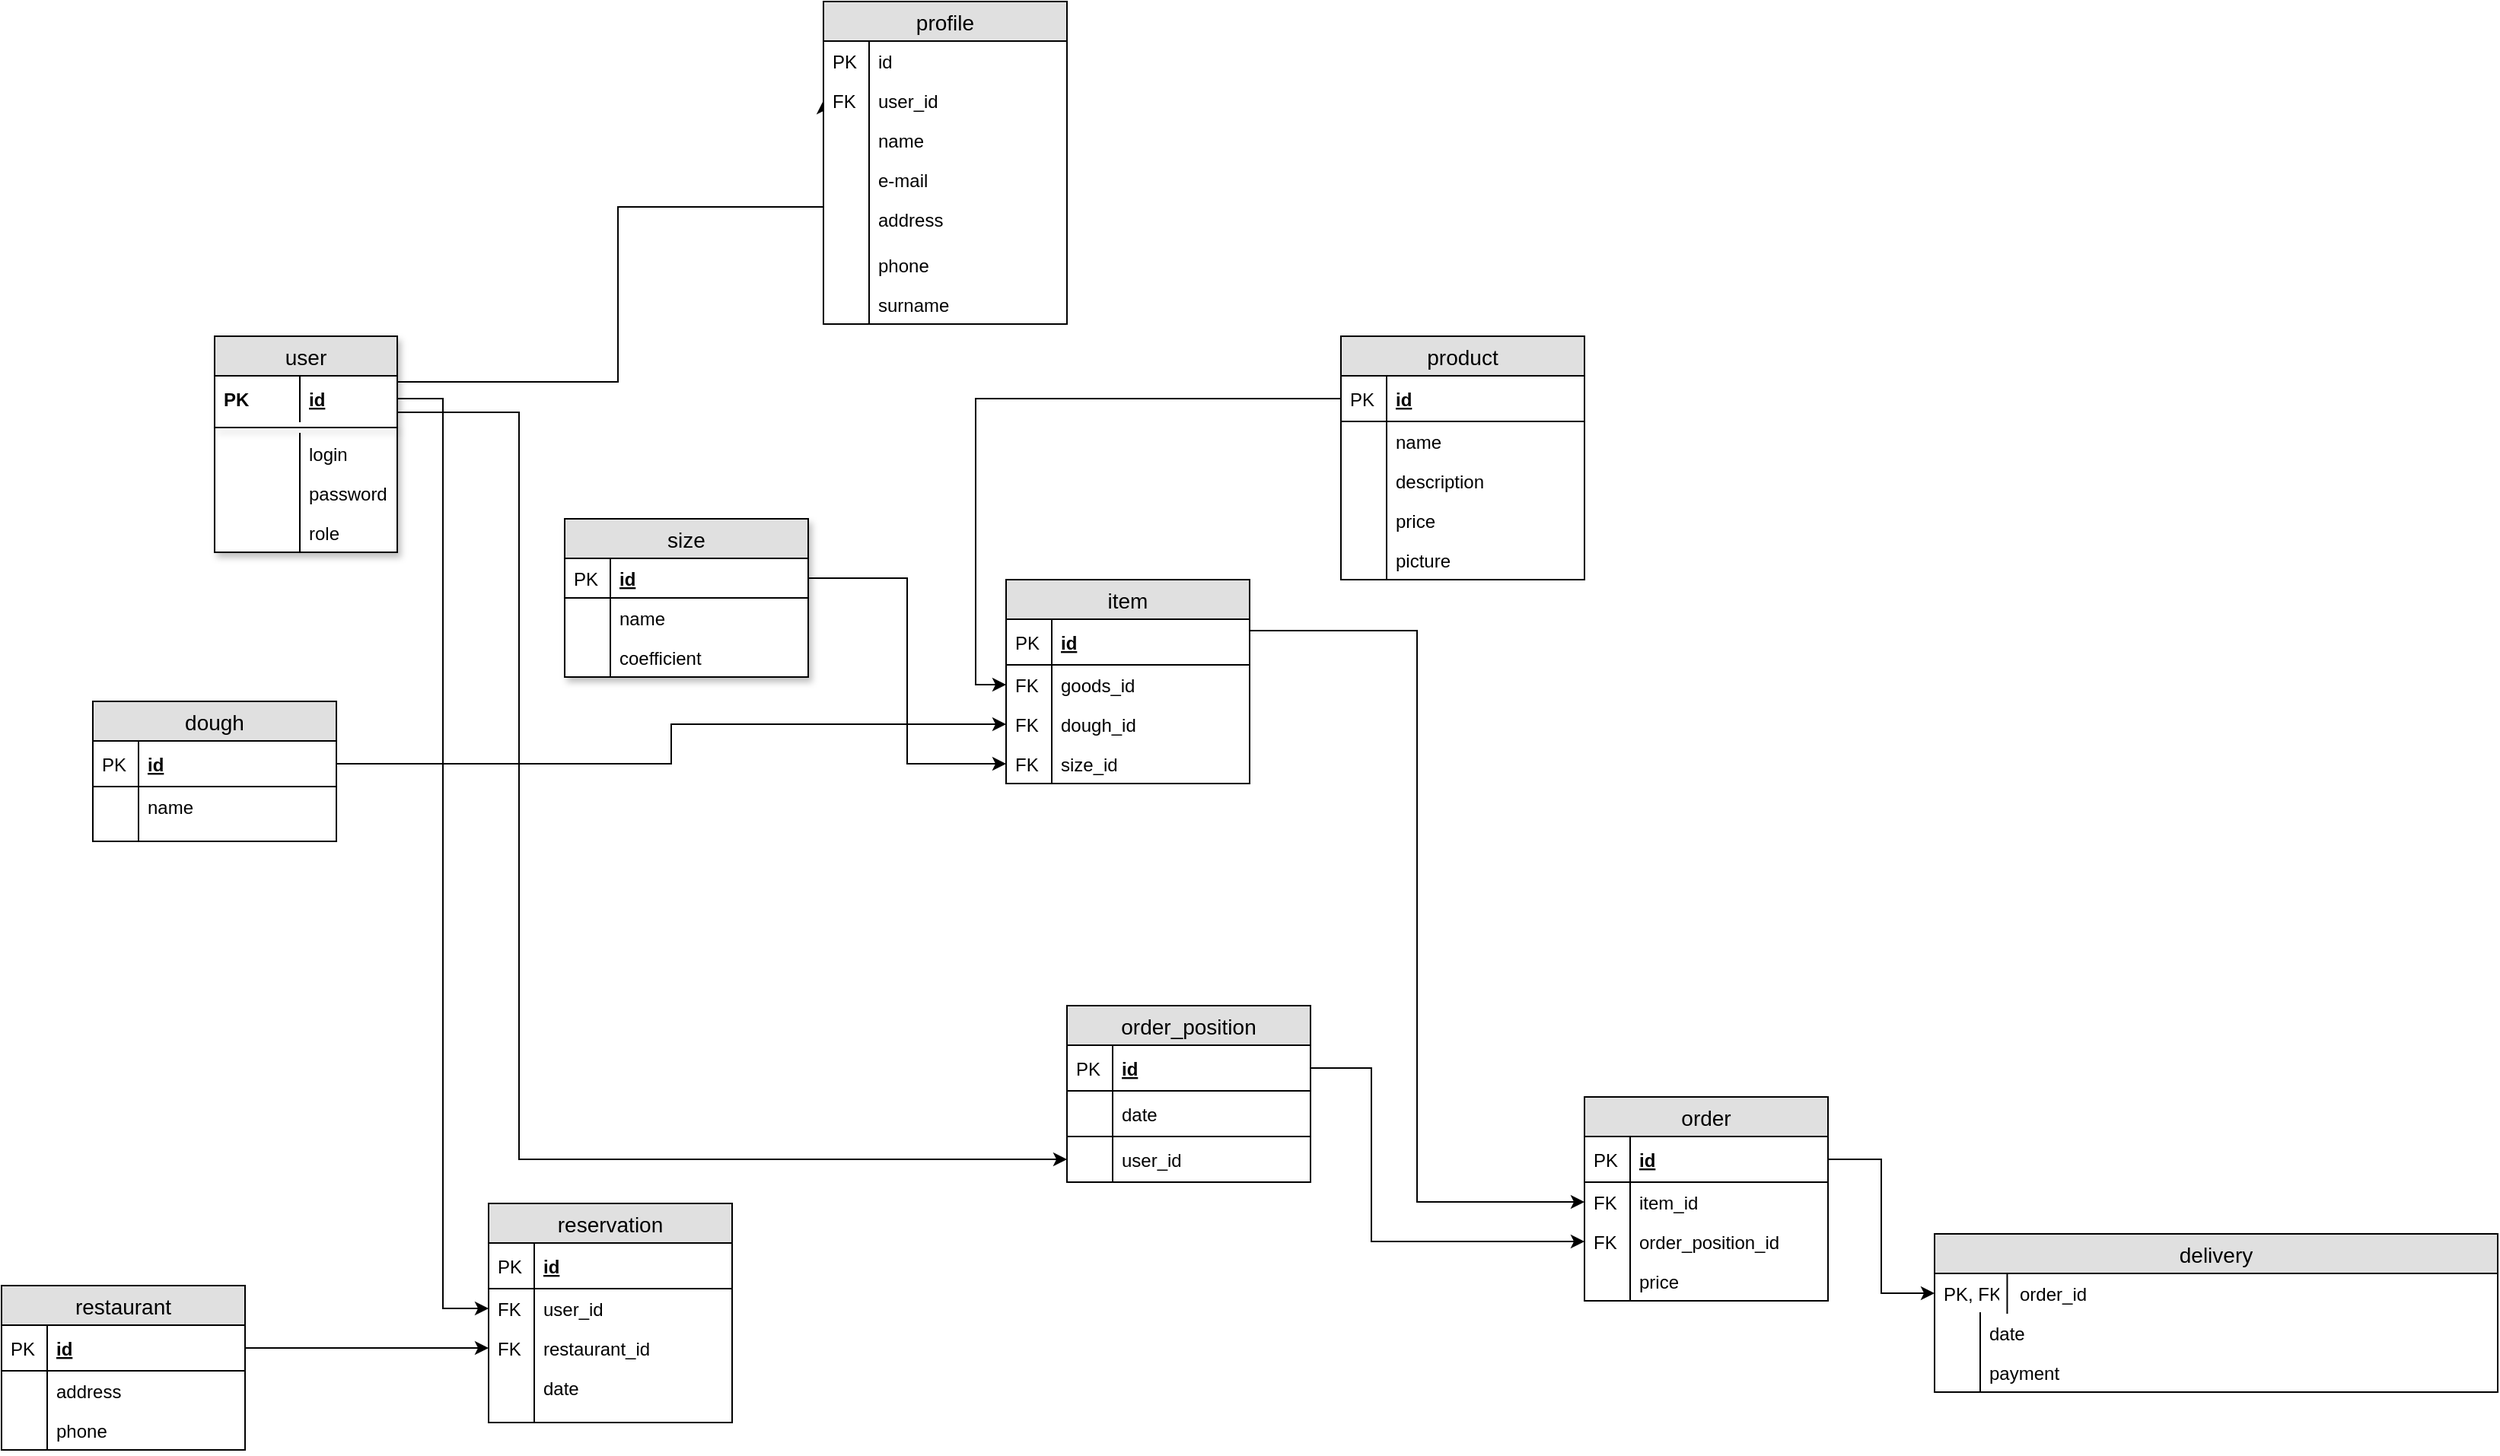 <mxfile version="12.9.5" type="github">
  <diagram id="C5RBs43oDa-KdzZeNtuy" name="Page-1">
    <mxGraphModel dx="2249" dy="1960" grid="1" gridSize="10" guides="1" tooltips="1" connect="1" arrows="1" fold="1" page="1" pageScale="1" pageWidth="827" pageHeight="1169" math="0" shadow="0">
      <root>
        <mxCell id="WIyWlLk6GJQsqaUBKTNV-0" />
        <mxCell id="WIyWlLk6GJQsqaUBKTNV-1" parent="WIyWlLk6GJQsqaUBKTNV-0" />
        <mxCell id="E9cGLQyra9F1nCJoTHfx-43" value="user" style="swimlane;fontStyle=0;childLayout=stackLayout;horizontal=1;startSize=26;fillColor=#e0e0e0;horizontalStack=0;resizeParent=1;resizeParentMax=0;resizeLast=0;collapsible=1;marginBottom=0;swimlaneFillColor=#ffffff;align=center;fontSize=14;shadow=1;glass=0;" parent="WIyWlLk6GJQsqaUBKTNV-1" vertex="1">
          <mxGeometry x="-380" y="-530" width="120" height="142" as="geometry" />
        </mxCell>
        <mxCell id="E9cGLQyra9F1nCJoTHfx-44" value="id" style="shape=partialRectangle;top=0;left=0;right=0;bottom=0;align=left;verticalAlign=middle;fillColor=none;spacingLeft=60;spacingRight=4;overflow=hidden;rotatable=0;points=[[0,0.5],[1,0.5]];portConstraint=eastwest;dropTarget=0;fontStyle=5;fontSize=12;" parent="E9cGLQyra9F1nCJoTHfx-43" vertex="1">
          <mxGeometry y="26" width="120" height="30" as="geometry" />
        </mxCell>
        <mxCell id="E9cGLQyra9F1nCJoTHfx-45" value="PK" style="shape=partialRectangle;fontStyle=1;top=0;left=0;bottom=0;fillColor=none;align=left;verticalAlign=middle;spacingLeft=4;spacingRight=4;overflow=hidden;rotatable=0;points=[];portConstraint=eastwest;part=1;fontSize=12;" parent="E9cGLQyra9F1nCJoTHfx-44" vertex="1" connectable="0">
          <mxGeometry width="56" height="30" as="geometry" />
        </mxCell>
        <mxCell id="E9cGLQyra9F1nCJoTHfx-63" value="" style="line;strokeWidth=1;fillColor=none;align=left;verticalAlign=middle;spacingTop=-1;spacingLeft=3;spacingRight=3;rotatable=0;labelPosition=right;points=[];portConstraint=eastwest;fontSize=12;shadow=1;glass=0;" parent="E9cGLQyra9F1nCJoTHfx-43" vertex="1">
          <mxGeometry y="56" width="120" height="8" as="geometry" />
        </mxCell>
        <mxCell id="E9cGLQyra9F1nCJoTHfx-48" value="login&#xa;" style="shape=partialRectangle;top=0;left=0;right=0;bottom=0;align=left;verticalAlign=top;fillColor=none;spacingLeft=60;spacingRight=4;overflow=hidden;rotatable=0;points=[[0,0.5],[1,0.5]];portConstraint=eastwest;dropTarget=0;fontSize=12;" parent="E9cGLQyra9F1nCJoTHfx-43" vertex="1">
          <mxGeometry y="64" width="120" height="26" as="geometry" />
        </mxCell>
        <mxCell id="E9cGLQyra9F1nCJoTHfx-49" value="" style="shape=partialRectangle;top=0;left=0;bottom=0;fillColor=none;align=left;verticalAlign=top;spacingLeft=4;spacingRight=4;overflow=hidden;rotatable=0;points=[];portConstraint=eastwest;part=1;fontSize=12;" parent="E9cGLQyra9F1nCJoTHfx-48" vertex="1" connectable="0">
          <mxGeometry width="56" height="26" as="geometry" />
        </mxCell>
        <mxCell id="E9cGLQyra9F1nCJoTHfx-58" value="password" style="shape=partialRectangle;top=0;left=0;right=0;bottom=0;align=left;verticalAlign=top;fillColor=none;spacingLeft=60;spacingRight=4;overflow=hidden;rotatable=0;points=[[0,0.5],[1,0.5]];portConstraint=eastwest;dropTarget=0;fontSize=12;" parent="E9cGLQyra9F1nCJoTHfx-43" vertex="1">
          <mxGeometry y="90" width="120" height="26" as="geometry" />
        </mxCell>
        <mxCell id="E9cGLQyra9F1nCJoTHfx-59" value="" style="shape=partialRectangle;top=0;left=0;bottom=0;fillColor=none;align=left;verticalAlign=top;spacingLeft=4;spacingRight=4;overflow=hidden;rotatable=0;points=[];portConstraint=eastwest;part=1;fontSize=12;" parent="E9cGLQyra9F1nCJoTHfx-58" vertex="1" connectable="0">
          <mxGeometry width="56" height="26" as="geometry" />
        </mxCell>
        <mxCell id="E9cGLQyra9F1nCJoTHfx-64" value="role" style="shape=partialRectangle;top=0;left=0;right=0;bottom=0;align=left;verticalAlign=top;fillColor=none;spacingLeft=60;spacingRight=4;overflow=hidden;rotatable=0;points=[[0,0.5],[1,0.5]];portConstraint=eastwest;dropTarget=0;fontSize=12;" parent="E9cGLQyra9F1nCJoTHfx-43" vertex="1">
          <mxGeometry y="116" width="120" height="26" as="geometry" />
        </mxCell>
        <mxCell id="E9cGLQyra9F1nCJoTHfx-65" value="" style="shape=partialRectangle;top=0;left=0;bottom=0;fillColor=none;align=left;verticalAlign=top;spacingLeft=4;spacingRight=4;overflow=hidden;rotatable=0;points=[];portConstraint=eastwest;part=1;fontSize=12;" parent="E9cGLQyra9F1nCJoTHfx-64" vertex="1" connectable="0">
          <mxGeometry width="56" height="26" as="geometry" />
        </mxCell>
        <mxCell id="E9cGLQyra9F1nCJoTHfx-169" value="size" style="swimlane;fontStyle=0;childLayout=stackLayout;horizontal=1;startSize=26;fillColor=#e0e0e0;horizontalStack=0;resizeParent=1;resizeParentMax=0;resizeLast=0;collapsible=1;marginBottom=0;swimlaneFillColor=#ffffff;align=center;fontSize=14;shadow=1;glass=0;" parent="WIyWlLk6GJQsqaUBKTNV-1" vertex="1">
          <mxGeometry x="-150" y="-410" width="160" height="104" as="geometry" />
        </mxCell>
        <mxCell id="E9cGLQyra9F1nCJoTHfx-170" value="id" style="shape=partialRectangle;top=0;left=0;right=0;bottom=1;align=left;verticalAlign=middle;fillColor=none;spacingLeft=34;spacingRight=4;overflow=hidden;rotatable=0;points=[[0,0.5],[1,0.5]];portConstraint=eastwest;dropTarget=0;fontStyle=5;fontSize=12;" parent="E9cGLQyra9F1nCJoTHfx-169" vertex="1">
          <mxGeometry y="26" width="160" height="26" as="geometry" />
        </mxCell>
        <mxCell id="E9cGLQyra9F1nCJoTHfx-171" value="PK" style="shape=partialRectangle;top=0;left=0;bottom=0;fillColor=none;align=left;verticalAlign=middle;spacingLeft=4;spacingRight=4;overflow=hidden;rotatable=0;points=[];portConstraint=eastwest;part=1;fontSize=12;" parent="E9cGLQyra9F1nCJoTHfx-170" vertex="1" connectable="0">
          <mxGeometry width="30" height="26" as="geometry" />
        </mxCell>
        <mxCell id="E9cGLQyra9F1nCJoTHfx-172" value="name" style="shape=partialRectangle;top=0;left=0;right=0;bottom=0;align=left;verticalAlign=top;fillColor=none;spacingLeft=34;spacingRight=4;overflow=hidden;rotatable=0;points=[[0,0.5],[1,0.5]];portConstraint=eastwest;dropTarget=0;fontSize=12;" parent="E9cGLQyra9F1nCJoTHfx-169" vertex="1">
          <mxGeometry y="52" width="160" height="26" as="geometry" />
        </mxCell>
        <mxCell id="E9cGLQyra9F1nCJoTHfx-173" value="" style="shape=partialRectangle;top=0;left=0;bottom=0;fillColor=none;align=left;verticalAlign=top;spacingLeft=4;spacingRight=4;overflow=hidden;rotatable=0;points=[];portConstraint=eastwest;part=1;fontSize=12;" parent="E9cGLQyra9F1nCJoTHfx-172" vertex="1" connectable="0">
          <mxGeometry width="30" height="26" as="geometry" />
        </mxCell>
        <mxCell id="jFukfWH2LbBpzi3GwYej-20" value="coefficient" style="shape=partialRectangle;top=0;left=0;right=0;bottom=0;align=left;verticalAlign=top;fillColor=none;spacingLeft=34;spacingRight=4;overflow=hidden;rotatable=0;points=[[0,0.5],[1,0.5]];portConstraint=eastwest;dropTarget=0;fontSize=12;" parent="E9cGLQyra9F1nCJoTHfx-169" vertex="1">
          <mxGeometry y="78" width="160" height="26" as="geometry" />
        </mxCell>
        <mxCell id="jFukfWH2LbBpzi3GwYej-21" value="" style="shape=partialRectangle;top=0;left=0;bottom=0;fillColor=none;align=left;verticalAlign=top;spacingLeft=4;spacingRight=4;overflow=hidden;rotatable=0;points=[];portConstraint=eastwest;part=1;fontSize=12;" parent="jFukfWH2LbBpzi3GwYej-20" vertex="1" connectable="0">
          <mxGeometry width="30" height="26" as="geometry" />
        </mxCell>
        <mxCell id="d9yye_MpsB1PoOl9YejX-28" style="edgeStyle=orthogonalEdgeStyle;rounded=0;orthogonalLoop=1;jettySize=auto;html=1;exitX=1;exitY=0.25;exitDx=0;exitDy=0;entryX=0;entryY=0.5;entryDx=0;entryDy=0;" parent="WIyWlLk6GJQsqaUBKTNV-1" source="2IXnzGHZV3r_OR1TPnG--0" target="0Mf0K1o3WvWB4g8EwLBV-3" edge="1">
          <mxGeometry relative="1" as="geometry">
            <Array as="points">
              <mxPoint x="410" y="-336" />
              <mxPoint x="410" y="39" />
            </Array>
          </mxGeometry>
        </mxCell>
        <mxCell id="2IXnzGHZV3r_OR1TPnG--0" value="item" style="swimlane;fontStyle=0;childLayout=stackLayout;horizontal=1;startSize=26;fillColor=#e0e0e0;horizontalStack=0;resizeParent=1;resizeParentMax=0;resizeLast=0;collapsible=1;marginBottom=0;swimlaneFillColor=#ffffff;align=center;fontSize=14;" parent="WIyWlLk6GJQsqaUBKTNV-1" vertex="1">
          <mxGeometry x="140" y="-370" width="160" height="134" as="geometry" />
        </mxCell>
        <mxCell id="2IXnzGHZV3r_OR1TPnG--1" value="id" style="shape=partialRectangle;top=0;left=0;right=0;bottom=1;align=left;verticalAlign=middle;fillColor=none;spacingLeft=34;spacingRight=4;overflow=hidden;rotatable=0;points=[[0,0.5],[1,0.5]];portConstraint=eastwest;dropTarget=0;fontStyle=5;fontSize=12;" parent="2IXnzGHZV3r_OR1TPnG--0" vertex="1">
          <mxGeometry y="26" width="160" height="30" as="geometry" />
        </mxCell>
        <mxCell id="2IXnzGHZV3r_OR1TPnG--2" value="PK" style="shape=partialRectangle;top=0;left=0;bottom=0;fillColor=none;align=left;verticalAlign=middle;spacingLeft=4;spacingRight=4;overflow=hidden;rotatable=0;points=[];portConstraint=eastwest;part=1;fontSize=12;" parent="2IXnzGHZV3r_OR1TPnG--1" vertex="1" connectable="0">
          <mxGeometry width="30" height="30" as="geometry" />
        </mxCell>
        <mxCell id="2IXnzGHZV3r_OR1TPnG--3" value="goods_id" style="shape=partialRectangle;top=0;left=0;right=0;bottom=0;align=left;verticalAlign=top;fillColor=none;spacingLeft=34;spacingRight=4;overflow=hidden;rotatable=0;points=[[0,0.5],[1,0.5]];portConstraint=eastwest;dropTarget=0;fontSize=12;" parent="2IXnzGHZV3r_OR1TPnG--0" vertex="1">
          <mxGeometry y="56" width="160" height="26" as="geometry" />
        </mxCell>
        <mxCell id="2IXnzGHZV3r_OR1TPnG--4" value="FK" style="shape=partialRectangle;top=0;left=0;bottom=0;fillColor=none;align=left;verticalAlign=top;spacingLeft=4;spacingRight=4;overflow=hidden;rotatable=0;points=[];portConstraint=eastwest;part=1;fontSize=12;" parent="2IXnzGHZV3r_OR1TPnG--3" vertex="1" connectable="0">
          <mxGeometry width="30" height="26" as="geometry" />
        </mxCell>
        <mxCell id="2IXnzGHZV3r_OR1TPnG--5" value="dough_id" style="shape=partialRectangle;top=0;left=0;right=0;bottom=0;align=left;verticalAlign=top;fillColor=none;spacingLeft=34;spacingRight=4;overflow=hidden;rotatable=0;points=[[0,0.5],[1,0.5]];portConstraint=eastwest;dropTarget=0;fontSize=12;" parent="2IXnzGHZV3r_OR1TPnG--0" vertex="1">
          <mxGeometry y="82" width="160" height="26" as="geometry" />
        </mxCell>
        <mxCell id="2IXnzGHZV3r_OR1TPnG--6" value="FK" style="shape=partialRectangle;top=0;left=0;bottom=0;fillColor=none;align=left;verticalAlign=top;spacingLeft=4;spacingRight=4;overflow=hidden;rotatable=0;points=[];portConstraint=eastwest;part=1;fontSize=12;" parent="2IXnzGHZV3r_OR1TPnG--5" vertex="1" connectable="0">
          <mxGeometry width="30" height="26" as="geometry" />
        </mxCell>
        <mxCell id="2IXnzGHZV3r_OR1TPnG--7" value="size_id" style="shape=partialRectangle;top=0;left=0;right=0;bottom=0;align=left;verticalAlign=top;fillColor=none;spacingLeft=34;spacingRight=4;overflow=hidden;rotatable=0;points=[[0,0.5],[1,0.5]];portConstraint=eastwest;dropTarget=0;fontSize=12;" parent="2IXnzGHZV3r_OR1TPnG--0" vertex="1">
          <mxGeometry y="108" width="160" height="26" as="geometry" />
        </mxCell>
        <mxCell id="2IXnzGHZV3r_OR1TPnG--8" value="FK" style="shape=partialRectangle;top=0;left=0;bottom=0;fillColor=none;align=left;verticalAlign=top;spacingLeft=4;spacingRight=4;overflow=hidden;rotatable=0;points=[];portConstraint=eastwest;part=1;fontSize=12;" parent="2IXnzGHZV3r_OR1TPnG--7" vertex="1" connectable="0">
          <mxGeometry width="30" height="26" as="geometry" />
        </mxCell>
        <mxCell id="2IXnzGHZV3r_OR1TPnG--39" value="product" style="swimlane;fontStyle=0;childLayout=stackLayout;horizontal=1;startSize=26;fillColor=#e0e0e0;horizontalStack=0;resizeParent=1;resizeParentMax=0;resizeLast=0;collapsible=1;marginBottom=0;swimlaneFillColor=#ffffff;align=center;fontSize=14;" parent="WIyWlLk6GJQsqaUBKTNV-1" vertex="1">
          <mxGeometry x="360" y="-530" width="160" height="160" as="geometry" />
        </mxCell>
        <mxCell id="2IXnzGHZV3r_OR1TPnG--40" value="id" style="shape=partialRectangle;top=0;left=0;right=0;bottom=1;align=left;verticalAlign=middle;fillColor=none;spacingLeft=34;spacingRight=4;overflow=hidden;rotatable=0;points=[[0,0.5],[1,0.5]];portConstraint=eastwest;dropTarget=0;fontStyle=5;fontSize=12;" parent="2IXnzGHZV3r_OR1TPnG--39" vertex="1">
          <mxGeometry y="26" width="160" height="30" as="geometry" />
        </mxCell>
        <mxCell id="2IXnzGHZV3r_OR1TPnG--41" value="PK" style="shape=partialRectangle;top=0;left=0;bottom=0;fillColor=none;align=left;verticalAlign=middle;spacingLeft=4;spacingRight=4;overflow=hidden;rotatable=0;points=[];portConstraint=eastwest;part=1;fontSize=12;" parent="2IXnzGHZV3r_OR1TPnG--40" vertex="1" connectable="0">
          <mxGeometry width="30" height="30" as="geometry" />
        </mxCell>
        <mxCell id="2IXnzGHZV3r_OR1TPnG--42" value="name" style="shape=partialRectangle;top=0;left=0;right=0;bottom=0;align=left;verticalAlign=top;fillColor=none;spacingLeft=34;spacingRight=4;overflow=hidden;rotatable=0;points=[[0,0.5],[1,0.5]];portConstraint=eastwest;dropTarget=0;fontSize=12;" parent="2IXnzGHZV3r_OR1TPnG--39" vertex="1">
          <mxGeometry y="56" width="160" height="26" as="geometry" />
        </mxCell>
        <mxCell id="2IXnzGHZV3r_OR1TPnG--43" value="" style="shape=partialRectangle;top=0;left=0;bottom=0;fillColor=none;align=left;verticalAlign=top;spacingLeft=4;spacingRight=4;overflow=hidden;rotatable=0;points=[];portConstraint=eastwest;part=1;fontSize=12;" parent="2IXnzGHZV3r_OR1TPnG--42" vertex="1" connectable="0">
          <mxGeometry width="30" height="26" as="geometry" />
        </mxCell>
        <mxCell id="2IXnzGHZV3r_OR1TPnG--44" value="description" style="shape=partialRectangle;top=0;left=0;right=0;bottom=0;align=left;verticalAlign=top;fillColor=none;spacingLeft=34;spacingRight=4;overflow=hidden;rotatable=0;points=[[0,0.5],[1,0.5]];portConstraint=eastwest;dropTarget=0;fontSize=12;" parent="2IXnzGHZV3r_OR1TPnG--39" vertex="1">
          <mxGeometry y="82" width="160" height="26" as="geometry" />
        </mxCell>
        <mxCell id="2IXnzGHZV3r_OR1TPnG--45" value="" style="shape=partialRectangle;top=0;left=0;bottom=0;fillColor=none;align=left;verticalAlign=top;spacingLeft=4;spacingRight=4;overflow=hidden;rotatable=0;points=[];portConstraint=eastwest;part=1;fontSize=12;" parent="2IXnzGHZV3r_OR1TPnG--44" vertex="1" connectable="0">
          <mxGeometry width="30" height="26" as="geometry" />
        </mxCell>
        <mxCell id="2IXnzGHZV3r_OR1TPnG--46" value="price" style="shape=partialRectangle;top=0;left=0;right=0;bottom=0;align=left;verticalAlign=top;fillColor=none;spacingLeft=34;spacingRight=4;overflow=hidden;rotatable=0;points=[[0,0.5],[1,0.5]];portConstraint=eastwest;dropTarget=0;fontSize=12;" parent="2IXnzGHZV3r_OR1TPnG--39" vertex="1">
          <mxGeometry y="108" width="160" height="26" as="geometry" />
        </mxCell>
        <mxCell id="2IXnzGHZV3r_OR1TPnG--47" value="" style="shape=partialRectangle;top=0;left=0;bottom=0;fillColor=none;align=left;verticalAlign=top;spacingLeft=4;spacingRight=4;overflow=hidden;rotatable=0;points=[];portConstraint=eastwest;part=1;fontSize=12;" parent="2IXnzGHZV3r_OR1TPnG--46" vertex="1" connectable="0">
          <mxGeometry width="30" height="26" as="geometry" />
        </mxCell>
        <mxCell id="2IXnzGHZV3r_OR1TPnG--48" value="picture" style="shape=partialRectangle;top=0;left=0;right=0;bottom=0;align=left;verticalAlign=top;fillColor=none;spacingLeft=34;spacingRight=4;overflow=hidden;rotatable=0;points=[[0,0.5],[1,0.5]];portConstraint=eastwest;dropTarget=0;fontSize=12;" parent="2IXnzGHZV3r_OR1TPnG--39" vertex="1">
          <mxGeometry y="134" width="160" height="26" as="geometry" />
        </mxCell>
        <mxCell id="2IXnzGHZV3r_OR1TPnG--49" value="" style="shape=partialRectangle;top=0;left=0;bottom=0;fillColor=none;align=left;verticalAlign=top;spacingLeft=4;spacingRight=4;overflow=hidden;rotatable=0;points=[];portConstraint=eastwest;part=1;fontSize=12;" parent="2IXnzGHZV3r_OR1TPnG--48" vertex="1" connectable="0">
          <mxGeometry width="30" height="26" as="geometry" />
        </mxCell>
        <mxCell id="jFukfWH2LbBpzi3GwYej-19" style="edgeStyle=orthogonalEdgeStyle;rounded=0;orthogonalLoop=1;jettySize=auto;html=1;exitX=0;exitY=0.5;exitDx=0;exitDy=0;entryX=0;entryY=0.5;entryDx=0;entryDy=0;" parent="WIyWlLk6GJQsqaUBKTNV-1" source="2IXnzGHZV3r_OR1TPnG--40" target="2IXnzGHZV3r_OR1TPnG--3" edge="1">
          <mxGeometry relative="1" as="geometry" />
        </mxCell>
        <mxCell id="jFukfWH2LbBpzi3GwYej-23" value="dough" style="swimlane;fontStyle=0;childLayout=stackLayout;horizontal=1;startSize=26;fillColor=#e0e0e0;horizontalStack=0;resizeParent=1;resizeParentMax=0;resizeLast=0;collapsible=1;marginBottom=0;swimlaneFillColor=#ffffff;align=center;fontSize=14;" parent="WIyWlLk6GJQsqaUBKTNV-1" vertex="1">
          <mxGeometry x="-460" y="-290" width="160" height="92" as="geometry" />
        </mxCell>
        <mxCell id="jFukfWH2LbBpzi3GwYej-24" value="id" style="shape=partialRectangle;top=0;left=0;right=0;bottom=1;align=left;verticalAlign=middle;fillColor=none;spacingLeft=34;spacingRight=4;overflow=hidden;rotatable=0;points=[[0,0.5],[1,0.5]];portConstraint=eastwest;dropTarget=0;fontStyle=5;fontSize=12;" parent="jFukfWH2LbBpzi3GwYej-23" vertex="1">
          <mxGeometry y="26" width="160" height="30" as="geometry" />
        </mxCell>
        <mxCell id="jFukfWH2LbBpzi3GwYej-25" value="PK" style="shape=partialRectangle;top=0;left=0;bottom=0;fillColor=none;align=left;verticalAlign=middle;spacingLeft=4;spacingRight=4;overflow=hidden;rotatable=0;points=[];portConstraint=eastwest;part=1;fontSize=12;" parent="jFukfWH2LbBpzi3GwYej-24" vertex="1" connectable="0">
          <mxGeometry width="30" height="30" as="geometry" />
        </mxCell>
        <mxCell id="jFukfWH2LbBpzi3GwYej-26" value="name" style="shape=partialRectangle;top=0;left=0;right=0;bottom=0;align=left;verticalAlign=top;fillColor=none;spacingLeft=34;spacingRight=4;overflow=hidden;rotatable=0;points=[[0,0.5],[1,0.5]];portConstraint=eastwest;dropTarget=0;fontSize=12;" parent="jFukfWH2LbBpzi3GwYej-23" vertex="1">
          <mxGeometry y="56" width="160" height="26" as="geometry" />
        </mxCell>
        <mxCell id="jFukfWH2LbBpzi3GwYej-27" value="" style="shape=partialRectangle;top=0;left=0;bottom=0;fillColor=none;align=left;verticalAlign=top;spacingLeft=4;spacingRight=4;overflow=hidden;rotatable=0;points=[];portConstraint=eastwest;part=1;fontSize=12;" parent="jFukfWH2LbBpzi3GwYej-26" vertex="1" connectable="0">
          <mxGeometry width="30" height="26" as="geometry" />
        </mxCell>
        <mxCell id="jFukfWH2LbBpzi3GwYej-32" value="" style="shape=partialRectangle;top=0;left=0;right=0;bottom=0;align=left;verticalAlign=top;fillColor=none;spacingLeft=34;spacingRight=4;overflow=hidden;rotatable=0;points=[[0,0.5],[1,0.5]];portConstraint=eastwest;dropTarget=0;fontSize=12;" parent="jFukfWH2LbBpzi3GwYej-23" vertex="1">
          <mxGeometry y="82" width="160" height="10" as="geometry" />
        </mxCell>
        <mxCell id="jFukfWH2LbBpzi3GwYej-33" value="" style="shape=partialRectangle;top=0;left=0;bottom=0;fillColor=none;align=left;verticalAlign=top;spacingLeft=4;spacingRight=4;overflow=hidden;rotatable=0;points=[];portConstraint=eastwest;part=1;fontSize=12;" parent="jFukfWH2LbBpzi3GwYej-32" vertex="1" connectable="0">
          <mxGeometry width="30" height="10" as="geometry" />
        </mxCell>
        <mxCell id="jFukfWH2LbBpzi3GwYej-36" value="order_position" style="swimlane;fontStyle=0;childLayout=stackLayout;horizontal=1;startSize=26;fillColor=#e0e0e0;horizontalStack=0;resizeParent=1;resizeParentMax=0;resizeLast=0;collapsible=1;marginBottom=0;swimlaneFillColor=#ffffff;align=center;fontSize=14;" parent="WIyWlLk6GJQsqaUBKTNV-1" vertex="1">
          <mxGeometry x="180" y="-90" width="160" height="116" as="geometry" />
        </mxCell>
        <mxCell id="jFukfWH2LbBpzi3GwYej-37" value="id" style="shape=partialRectangle;top=0;left=0;right=0;bottom=1;align=left;verticalAlign=middle;fillColor=none;spacingLeft=34;spacingRight=4;overflow=hidden;rotatable=0;points=[[0,0.5],[1,0.5]];portConstraint=eastwest;dropTarget=0;fontStyle=5;fontSize=12;" parent="jFukfWH2LbBpzi3GwYej-36" vertex="1">
          <mxGeometry y="26" width="160" height="30" as="geometry" />
        </mxCell>
        <mxCell id="jFukfWH2LbBpzi3GwYej-38" value="PK" style="shape=partialRectangle;top=0;left=0;bottom=0;fillColor=none;align=left;verticalAlign=middle;spacingLeft=4;spacingRight=4;overflow=hidden;rotatable=0;points=[];portConstraint=eastwest;part=1;fontSize=12;" parent="jFukfWH2LbBpzi3GwYej-37" vertex="1" connectable="0">
          <mxGeometry width="30" height="30" as="geometry" />
        </mxCell>
        <mxCell id="d9yye_MpsB1PoOl9YejX-0" value="date" style="shape=partialRectangle;top=0;left=0;right=0;bottom=1;align=left;verticalAlign=middle;fillColor=none;spacingLeft=34;spacingRight=4;overflow=hidden;rotatable=0;points=[[0,0.5],[1,0.5]];portConstraint=eastwest;dropTarget=0;fontStyle=0;fontSize=12;" parent="jFukfWH2LbBpzi3GwYej-36" vertex="1">
          <mxGeometry y="56" width="160" height="30" as="geometry" />
        </mxCell>
        <mxCell id="d9yye_MpsB1PoOl9YejX-1" value="" style="shape=partialRectangle;top=0;left=0;bottom=0;fillColor=none;align=left;verticalAlign=middle;spacingLeft=4;spacingRight=4;overflow=hidden;rotatable=0;points=[];portConstraint=eastwest;part=1;fontSize=12;" parent="d9yye_MpsB1PoOl9YejX-0" vertex="1" connectable="0">
          <mxGeometry width="30" height="30" as="geometry" />
        </mxCell>
        <mxCell id="d9yye_MpsB1PoOl9YejX-7" value="user_id" style="shape=partialRectangle;top=0;left=0;right=0;bottom=1;align=left;verticalAlign=middle;fillColor=none;spacingLeft=34;spacingRight=4;overflow=hidden;rotatable=0;points=[[0,0.5],[1,0.5]];portConstraint=eastwest;dropTarget=0;fontStyle=0;fontSize=12;" parent="jFukfWH2LbBpzi3GwYej-36" vertex="1">
          <mxGeometry y="86" width="160" height="30" as="geometry" />
        </mxCell>
        <mxCell id="d9yye_MpsB1PoOl9YejX-8" value="" style="shape=partialRectangle;top=0;left=0;bottom=0;fillColor=none;align=left;verticalAlign=middle;spacingLeft=4;spacingRight=4;overflow=hidden;rotatable=0;points=[];portConstraint=eastwest;part=1;fontSize=12;" parent="d9yye_MpsB1PoOl9YejX-7" vertex="1" connectable="0">
          <mxGeometry width="30" height="30" as="geometry" />
        </mxCell>
        <mxCell id="jFukfWH2LbBpzi3GwYej-49" value="delivery" style="swimlane;fontStyle=0;childLayout=stackLayout;horizontal=1;startSize=26;fillColor=#e0e0e0;horizontalStack=0;resizeParent=1;resizeParentMax=0;resizeLast=0;collapsible=1;marginBottom=0;swimlaneFillColor=#ffffff;align=center;fontSize=14;" parent="WIyWlLk6GJQsqaUBKTNV-1" vertex="1">
          <mxGeometry x="750" y="60" width="370" height="104" as="geometry" />
        </mxCell>
        <mxCell id="jFukfWH2LbBpzi3GwYej-52" value="      order_id" style="shape=partialRectangle;top=0;left=0;right=0;bottom=0;align=left;verticalAlign=top;fillColor=none;spacingLeft=34;spacingRight=4;overflow=hidden;rotatable=0;points=[[0,0.5],[1,0.5]];portConstraint=eastwest;dropTarget=0;fontSize=12;" parent="jFukfWH2LbBpzi3GwYej-49" vertex="1">
          <mxGeometry y="26" width="370" height="26" as="geometry" />
        </mxCell>
        <mxCell id="jFukfWH2LbBpzi3GwYej-53" value="PK, FK" style="shape=partialRectangle;top=0;left=0;bottom=0;fillColor=none;align=left;verticalAlign=top;spacingLeft=4;spacingRight=4;overflow=hidden;rotatable=0;points=[];portConstraint=eastwest;part=1;fontSize=12;" parent="jFukfWH2LbBpzi3GwYej-52" vertex="1" connectable="0">
          <mxGeometry width="47.728" height="26" as="geometry" />
        </mxCell>
        <mxCell id="jFukfWH2LbBpzi3GwYej-56" value="date" style="shape=partialRectangle;top=0;left=0;right=0;bottom=0;align=left;verticalAlign=top;fillColor=none;spacingLeft=34;spacingRight=4;overflow=hidden;rotatable=0;points=[[0,0.5],[1,0.5]];portConstraint=eastwest;dropTarget=0;fontSize=12;" parent="jFukfWH2LbBpzi3GwYej-49" vertex="1">
          <mxGeometry y="52" width="370" height="26" as="geometry" />
        </mxCell>
        <mxCell id="jFukfWH2LbBpzi3GwYej-57" value="" style="shape=partialRectangle;top=0;left=0;bottom=0;fillColor=none;align=left;verticalAlign=top;spacingLeft=4;spacingRight=4;overflow=hidden;rotatable=0;points=[];portConstraint=eastwest;part=1;fontSize=12;" parent="jFukfWH2LbBpzi3GwYej-56" vertex="1" connectable="0">
          <mxGeometry width="30" height="26" as="geometry" />
        </mxCell>
        <mxCell id="jFukfWH2LbBpzi3GwYej-58" value="payment" style="shape=partialRectangle;top=0;left=0;right=0;bottom=0;align=left;verticalAlign=top;fillColor=none;spacingLeft=34;spacingRight=4;overflow=hidden;rotatable=0;points=[[0,0.5],[1,0.5]];portConstraint=eastwest;dropTarget=0;fontSize=12;" parent="jFukfWH2LbBpzi3GwYej-49" vertex="1">
          <mxGeometry y="78" width="370" height="26" as="geometry" />
        </mxCell>
        <mxCell id="jFukfWH2LbBpzi3GwYej-59" value="" style="shape=partialRectangle;top=0;left=0;bottom=0;fillColor=none;align=left;verticalAlign=top;spacingLeft=4;spacingRight=4;overflow=hidden;rotatable=0;points=[];portConstraint=eastwest;part=1;fontSize=12;" parent="jFukfWH2LbBpzi3GwYej-58" vertex="1" connectable="0">
          <mxGeometry width="30" height="26" as="geometry" />
        </mxCell>
        <mxCell id="jFukfWH2LbBpzi3GwYej-81" value="reservation" style="swimlane;fontStyle=0;childLayout=stackLayout;horizontal=1;startSize=26;fillColor=#e0e0e0;horizontalStack=0;resizeParent=1;resizeParentMax=0;resizeLast=0;collapsible=1;marginBottom=0;swimlaneFillColor=#ffffff;align=center;fontSize=14;" parent="WIyWlLk6GJQsqaUBKTNV-1" vertex="1">
          <mxGeometry x="-200" y="40" width="160" height="144" as="geometry" />
        </mxCell>
        <mxCell id="jFukfWH2LbBpzi3GwYej-82" value="id" style="shape=partialRectangle;top=0;left=0;right=0;bottom=1;align=left;verticalAlign=middle;fillColor=none;spacingLeft=34;spacingRight=4;overflow=hidden;rotatable=0;points=[[0,0.5],[1,0.5]];portConstraint=eastwest;dropTarget=0;fontStyle=5;fontSize=12;" parent="jFukfWH2LbBpzi3GwYej-81" vertex="1">
          <mxGeometry y="26" width="160" height="30" as="geometry" />
        </mxCell>
        <mxCell id="jFukfWH2LbBpzi3GwYej-83" value="PK" style="shape=partialRectangle;top=0;left=0;bottom=0;fillColor=none;align=left;verticalAlign=middle;spacingLeft=4;spacingRight=4;overflow=hidden;rotatable=0;points=[];portConstraint=eastwest;part=1;fontSize=12;" parent="jFukfWH2LbBpzi3GwYej-82" vertex="1" connectable="0">
          <mxGeometry width="30" height="30" as="geometry" />
        </mxCell>
        <mxCell id="jFukfWH2LbBpzi3GwYej-84" value="user_id" style="shape=partialRectangle;top=0;left=0;right=0;bottom=0;align=left;verticalAlign=top;fillColor=none;spacingLeft=34;spacingRight=4;overflow=hidden;rotatable=0;points=[[0,0.5],[1,0.5]];portConstraint=eastwest;dropTarget=0;fontSize=12;" parent="jFukfWH2LbBpzi3GwYej-81" vertex="1">
          <mxGeometry y="56" width="160" height="26" as="geometry" />
        </mxCell>
        <mxCell id="jFukfWH2LbBpzi3GwYej-85" value="FK" style="shape=partialRectangle;top=0;left=0;bottom=0;fillColor=none;align=left;verticalAlign=top;spacingLeft=4;spacingRight=4;overflow=hidden;rotatable=0;points=[];portConstraint=eastwest;part=1;fontSize=12;" parent="jFukfWH2LbBpzi3GwYej-84" vertex="1" connectable="0">
          <mxGeometry width="30" height="26" as="geometry" />
        </mxCell>
        <mxCell id="jFukfWH2LbBpzi3GwYej-86" value="restaurant_id" style="shape=partialRectangle;top=0;left=0;right=0;bottom=0;align=left;verticalAlign=top;fillColor=none;spacingLeft=34;spacingRight=4;overflow=hidden;rotatable=0;points=[[0,0.5],[1,0.5]];portConstraint=eastwest;dropTarget=0;fontSize=12;" parent="jFukfWH2LbBpzi3GwYej-81" vertex="1">
          <mxGeometry y="82" width="160" height="26" as="geometry" />
        </mxCell>
        <mxCell id="jFukfWH2LbBpzi3GwYej-87" value="FK" style="shape=partialRectangle;top=0;left=0;bottom=0;fillColor=none;align=left;verticalAlign=top;spacingLeft=4;spacingRight=4;overflow=hidden;rotatable=0;points=[];portConstraint=eastwest;part=1;fontSize=12;" parent="jFukfWH2LbBpzi3GwYej-86" vertex="1" connectable="0">
          <mxGeometry width="30" height="26" as="geometry" />
        </mxCell>
        <mxCell id="jFukfWH2LbBpzi3GwYej-88" value="date" style="shape=partialRectangle;top=0;left=0;right=0;bottom=0;align=left;verticalAlign=top;fillColor=none;spacingLeft=34;spacingRight=4;overflow=hidden;rotatable=0;points=[[0,0.5],[1,0.5]];portConstraint=eastwest;dropTarget=0;fontSize=12;" parent="jFukfWH2LbBpzi3GwYej-81" vertex="1">
          <mxGeometry y="108" width="160" height="26" as="geometry" />
        </mxCell>
        <mxCell id="jFukfWH2LbBpzi3GwYej-89" value="" style="shape=partialRectangle;top=0;left=0;bottom=0;fillColor=none;align=left;verticalAlign=top;spacingLeft=4;spacingRight=4;overflow=hidden;rotatable=0;points=[];portConstraint=eastwest;part=1;fontSize=12;" parent="jFukfWH2LbBpzi3GwYej-88" vertex="1" connectable="0">
          <mxGeometry width="30" height="26" as="geometry" />
        </mxCell>
        <mxCell id="jFukfWH2LbBpzi3GwYej-90" value="" style="shape=partialRectangle;top=0;left=0;right=0;bottom=0;align=left;verticalAlign=top;fillColor=none;spacingLeft=34;spacingRight=4;overflow=hidden;rotatable=0;points=[[0,0.5],[1,0.5]];portConstraint=eastwest;dropTarget=0;fontSize=12;" parent="jFukfWH2LbBpzi3GwYej-81" vertex="1">
          <mxGeometry y="134" width="160" height="10" as="geometry" />
        </mxCell>
        <mxCell id="jFukfWH2LbBpzi3GwYej-91" value="" style="shape=partialRectangle;top=0;left=0;bottom=0;fillColor=none;align=left;verticalAlign=top;spacingLeft=4;spacingRight=4;overflow=hidden;rotatable=0;points=[];portConstraint=eastwest;part=1;fontSize=12;" parent="jFukfWH2LbBpzi3GwYej-90" vertex="1" connectable="0">
          <mxGeometry width="30" height="10" as="geometry" />
        </mxCell>
        <mxCell id="jFukfWH2LbBpzi3GwYej-93" value="restaurant" style="swimlane;fontStyle=0;childLayout=stackLayout;horizontal=1;startSize=26;fillColor=#e0e0e0;horizontalStack=0;resizeParent=1;resizeParentMax=0;resizeLast=0;collapsible=1;marginBottom=0;swimlaneFillColor=#ffffff;align=center;fontSize=14;" parent="WIyWlLk6GJQsqaUBKTNV-1" vertex="1">
          <mxGeometry x="-520" y="94" width="160" height="108" as="geometry" />
        </mxCell>
        <mxCell id="jFukfWH2LbBpzi3GwYej-94" value="id" style="shape=partialRectangle;top=0;left=0;right=0;bottom=1;align=left;verticalAlign=middle;fillColor=none;spacingLeft=34;spacingRight=4;overflow=hidden;rotatable=0;points=[[0,0.5],[1,0.5]];portConstraint=eastwest;dropTarget=0;fontStyle=5;fontSize=12;" parent="jFukfWH2LbBpzi3GwYej-93" vertex="1">
          <mxGeometry y="26" width="160" height="30" as="geometry" />
        </mxCell>
        <mxCell id="jFukfWH2LbBpzi3GwYej-95" value="PK" style="shape=partialRectangle;top=0;left=0;bottom=0;fillColor=none;align=left;verticalAlign=middle;spacingLeft=4;spacingRight=4;overflow=hidden;rotatable=0;points=[];portConstraint=eastwest;part=1;fontSize=12;" parent="jFukfWH2LbBpzi3GwYej-94" vertex="1" connectable="0">
          <mxGeometry width="30" height="30" as="geometry" />
        </mxCell>
        <mxCell id="jFukfWH2LbBpzi3GwYej-96" value="address" style="shape=partialRectangle;top=0;left=0;right=0;bottom=0;align=left;verticalAlign=top;fillColor=none;spacingLeft=34;spacingRight=4;overflow=hidden;rotatable=0;points=[[0,0.5],[1,0.5]];portConstraint=eastwest;dropTarget=0;fontSize=12;" parent="jFukfWH2LbBpzi3GwYej-93" vertex="1">
          <mxGeometry y="56" width="160" height="26" as="geometry" />
        </mxCell>
        <mxCell id="jFukfWH2LbBpzi3GwYej-97" value="" style="shape=partialRectangle;top=0;left=0;bottom=0;fillColor=none;align=left;verticalAlign=top;spacingLeft=4;spacingRight=4;overflow=hidden;rotatable=0;points=[];portConstraint=eastwest;part=1;fontSize=12;" parent="jFukfWH2LbBpzi3GwYej-96" vertex="1" connectable="0">
          <mxGeometry width="30" height="26" as="geometry" />
        </mxCell>
        <mxCell id="jFukfWH2LbBpzi3GwYej-98" value="phone" style="shape=partialRectangle;top=0;left=0;right=0;bottom=0;align=left;verticalAlign=top;fillColor=none;spacingLeft=34;spacingRight=4;overflow=hidden;rotatable=0;points=[[0,0.5],[1,0.5]];portConstraint=eastwest;dropTarget=0;fontSize=12;" parent="jFukfWH2LbBpzi3GwYej-93" vertex="1">
          <mxGeometry y="82" width="160" height="26" as="geometry" />
        </mxCell>
        <mxCell id="jFukfWH2LbBpzi3GwYej-99" value="" style="shape=partialRectangle;top=0;left=0;bottom=0;fillColor=none;align=left;verticalAlign=top;spacingLeft=4;spacingRight=4;overflow=hidden;rotatable=0;points=[];portConstraint=eastwest;part=1;fontSize=12;" parent="jFukfWH2LbBpzi3GwYej-98" vertex="1" connectable="0">
          <mxGeometry width="30" height="26" as="geometry" />
        </mxCell>
        <mxCell id="0Mf0K1o3WvWB4g8EwLBV-0" value="order" style="swimlane;fontStyle=0;childLayout=stackLayout;horizontal=1;startSize=26;fillColor=#e0e0e0;horizontalStack=0;resizeParent=1;resizeParentMax=0;resizeLast=0;collapsible=1;marginBottom=0;swimlaneFillColor=#ffffff;align=center;fontSize=14;" parent="WIyWlLk6GJQsqaUBKTNV-1" vertex="1">
          <mxGeometry x="520" y="-30" width="160" height="134" as="geometry" />
        </mxCell>
        <mxCell id="0Mf0K1o3WvWB4g8EwLBV-1" value="id" style="shape=partialRectangle;top=0;left=0;right=0;bottom=1;align=left;verticalAlign=middle;fillColor=none;spacingLeft=34;spacingRight=4;overflow=hidden;rotatable=0;points=[[0,0.5],[1,0.5]];portConstraint=eastwest;dropTarget=0;fontStyle=5;fontSize=12;" parent="0Mf0K1o3WvWB4g8EwLBV-0" vertex="1">
          <mxGeometry y="26" width="160" height="30" as="geometry" />
        </mxCell>
        <mxCell id="0Mf0K1o3WvWB4g8EwLBV-2" value="PK" style="shape=partialRectangle;top=0;left=0;bottom=0;fillColor=none;align=left;verticalAlign=middle;spacingLeft=4;spacingRight=4;overflow=hidden;rotatable=0;points=[];portConstraint=eastwest;part=1;fontSize=12;" parent="0Mf0K1o3WvWB4g8EwLBV-1" vertex="1" connectable="0">
          <mxGeometry width="30" height="30" as="geometry" />
        </mxCell>
        <mxCell id="0Mf0K1o3WvWB4g8EwLBV-3" value="item_id" style="shape=partialRectangle;top=0;left=0;right=0;bottom=0;align=left;verticalAlign=top;fillColor=none;spacingLeft=34;spacingRight=4;overflow=hidden;rotatable=0;points=[[0,0.5],[1,0.5]];portConstraint=eastwest;dropTarget=0;fontSize=12;" parent="0Mf0K1o3WvWB4g8EwLBV-0" vertex="1">
          <mxGeometry y="56" width="160" height="26" as="geometry" />
        </mxCell>
        <mxCell id="0Mf0K1o3WvWB4g8EwLBV-4" value="FK" style="shape=partialRectangle;top=0;left=0;bottom=0;fillColor=none;align=left;verticalAlign=top;spacingLeft=4;spacingRight=4;overflow=hidden;rotatable=0;points=[];portConstraint=eastwest;part=1;fontSize=12;" parent="0Mf0K1o3WvWB4g8EwLBV-3" vertex="1" connectable="0">
          <mxGeometry width="30" height="26" as="geometry" />
        </mxCell>
        <mxCell id="0Mf0K1o3WvWB4g8EwLBV-11" value="order_position_id" style="shape=partialRectangle;top=0;left=0;right=0;bottom=0;align=left;verticalAlign=top;fillColor=none;spacingLeft=34;spacingRight=4;overflow=hidden;rotatable=0;points=[[0,0.5],[1,0.5]];portConstraint=eastwest;dropTarget=0;fontSize=12;" parent="0Mf0K1o3WvWB4g8EwLBV-0" vertex="1">
          <mxGeometry y="82" width="160" height="26" as="geometry" />
        </mxCell>
        <mxCell id="0Mf0K1o3WvWB4g8EwLBV-12" value="FK" style="shape=partialRectangle;top=0;left=0;bottom=0;fillColor=none;align=left;verticalAlign=top;spacingLeft=4;spacingRight=4;overflow=hidden;rotatable=0;points=[];portConstraint=eastwest;part=1;fontSize=12;" parent="0Mf0K1o3WvWB4g8EwLBV-11" vertex="1" connectable="0">
          <mxGeometry width="30" height="26" as="geometry" />
        </mxCell>
        <mxCell id="c7AjER_aNnU7luzAWlNU-2" value="price" style="shape=partialRectangle;top=0;left=0;right=0;bottom=0;align=left;verticalAlign=top;fillColor=none;spacingLeft=34;spacingRight=4;overflow=hidden;rotatable=0;points=[[0,0.5],[1,0.5]];portConstraint=eastwest;dropTarget=0;fontSize=12;" parent="0Mf0K1o3WvWB4g8EwLBV-0" vertex="1">
          <mxGeometry y="108" width="160" height="26" as="geometry" />
        </mxCell>
        <mxCell id="c7AjER_aNnU7luzAWlNU-3" value="" style="shape=partialRectangle;top=0;left=0;bottom=0;fillColor=none;align=left;verticalAlign=top;spacingLeft=4;spacingRight=4;overflow=hidden;rotatable=0;points=[];portConstraint=eastwest;part=1;fontSize=12;" parent="c7AjER_aNnU7luzAWlNU-2" vertex="1" connectable="0">
          <mxGeometry width="30" height="26" as="geometry" />
        </mxCell>
        <mxCell id="d9yye_MpsB1PoOl9YejX-9" style="edgeStyle=orthogonalEdgeStyle;rounded=0;orthogonalLoop=1;jettySize=auto;html=1;exitX=1;exitY=0.5;exitDx=0;exitDy=0;entryX=0;entryY=0.5;entryDx=0;entryDy=0;" parent="WIyWlLk6GJQsqaUBKTNV-1" source="0Mf0K1o3WvWB4g8EwLBV-1" target="jFukfWH2LbBpzi3GwYej-52" edge="1">
          <mxGeometry relative="1" as="geometry" />
        </mxCell>
        <mxCell id="d9yye_MpsB1PoOl9YejX-10" style="edgeStyle=orthogonalEdgeStyle;rounded=0;orthogonalLoop=1;jettySize=auto;html=1;exitX=1;exitY=0.5;exitDx=0;exitDy=0;" parent="WIyWlLk6GJQsqaUBKTNV-1" source="jFukfWH2LbBpzi3GwYej-94" target="jFukfWH2LbBpzi3GwYej-86" edge="1">
          <mxGeometry relative="1" as="geometry" />
        </mxCell>
        <mxCell id="d9yye_MpsB1PoOl9YejX-14" style="edgeStyle=orthogonalEdgeStyle;rounded=0;orthogonalLoop=1;jettySize=auto;html=1;exitX=1;exitY=0.5;exitDx=0;exitDy=0;entryX=0;entryY=0.5;entryDx=0;entryDy=0;" parent="WIyWlLk6GJQsqaUBKTNV-1" source="E9cGLQyra9F1nCJoTHfx-44" target="jFukfWH2LbBpzi3GwYej-8" edge="1">
          <mxGeometry relative="1" as="geometry">
            <Array as="points">
              <mxPoint x="-260" y="-500" />
              <mxPoint x="-115" y="-500" />
              <mxPoint x="-115" y="-615" />
            </Array>
          </mxGeometry>
        </mxCell>
        <mxCell id="d9yye_MpsB1PoOl9YejX-15" style="edgeStyle=orthogonalEdgeStyle;rounded=0;orthogonalLoop=1;jettySize=auto;html=1;exitX=1;exitY=0.5;exitDx=0;exitDy=0;entryX=0;entryY=0.5;entryDx=0;entryDy=0;" parent="WIyWlLk6GJQsqaUBKTNV-1" source="E9cGLQyra9F1nCJoTHfx-170" target="2IXnzGHZV3r_OR1TPnG--7" edge="1">
          <mxGeometry relative="1" as="geometry" />
        </mxCell>
        <mxCell id="d9yye_MpsB1PoOl9YejX-29" style="edgeStyle=orthogonalEdgeStyle;rounded=0;orthogonalLoop=1;jettySize=auto;html=1;exitX=1;exitY=0.5;exitDx=0;exitDy=0;entryX=0;entryY=0.5;entryDx=0;entryDy=0;" parent="WIyWlLk6GJQsqaUBKTNV-1" source="jFukfWH2LbBpzi3GwYej-37" target="0Mf0K1o3WvWB4g8EwLBV-11" edge="1">
          <mxGeometry relative="1" as="geometry">
            <Array as="points">
              <mxPoint x="380" y="-49" />
              <mxPoint x="380" y="65" />
            </Array>
          </mxGeometry>
        </mxCell>
        <mxCell id="-xC18zfuAHc5zH-DQMjw-0" style="edgeStyle=orthogonalEdgeStyle;rounded=0;orthogonalLoop=1;jettySize=auto;html=1;exitX=1;exitY=0.5;exitDx=0;exitDy=0;" parent="WIyWlLk6GJQsqaUBKTNV-1" source="E9cGLQyra9F1nCJoTHfx-44" target="d9yye_MpsB1PoOl9YejX-7" edge="1">
          <mxGeometry relative="1" as="geometry">
            <Array as="points">
              <mxPoint x="-260" y="-480" />
              <mxPoint x="-180" y="-480" />
              <mxPoint x="-180" y="11" />
            </Array>
          </mxGeometry>
        </mxCell>
        <mxCell id="-xC18zfuAHc5zH-DQMjw-1" style="edgeStyle=orthogonalEdgeStyle;rounded=0;orthogonalLoop=1;jettySize=auto;html=1;exitX=1;exitY=0.5;exitDx=0;exitDy=0;entryX=0;entryY=0.5;entryDx=0;entryDy=0;" parent="WIyWlLk6GJQsqaUBKTNV-1" source="E9cGLQyra9F1nCJoTHfx-44" target="jFukfWH2LbBpzi3GwYej-84" edge="1">
          <mxGeometry relative="1" as="geometry" />
        </mxCell>
        <mxCell id="-xC18zfuAHc5zH-DQMjw-2" style="edgeStyle=orthogonalEdgeStyle;rounded=0;orthogonalLoop=1;jettySize=auto;html=1;exitX=1;exitY=0.5;exitDx=0;exitDy=0;" parent="WIyWlLk6GJQsqaUBKTNV-1" source="jFukfWH2LbBpzi3GwYej-24" target="2IXnzGHZV3r_OR1TPnG--5" edge="1">
          <mxGeometry relative="1" as="geometry" />
        </mxCell>
        <mxCell id="jFukfWH2LbBpzi3GwYej-3" value="profile" style="swimlane;fontStyle=0;childLayout=stackLayout;horizontal=1;startSize=26;fillColor=#e0e0e0;horizontalStack=0;resizeParent=1;resizeParentMax=0;resizeLast=0;collapsible=1;marginBottom=0;swimlaneFillColor=#ffffff;align=center;fontSize=14;" parent="WIyWlLk6GJQsqaUBKTNV-1" vertex="1">
          <mxGeometry x="20" y="-750" width="160" height="212" as="geometry" />
        </mxCell>
        <mxCell id="jFukfWH2LbBpzi3GwYej-6" value="id" style="shape=partialRectangle;top=0;left=0;right=0;bottom=0;align=left;verticalAlign=middle;fillColor=none;spacingLeft=34;spacingRight=4;overflow=hidden;rotatable=0;points=[[0,0.5],[1,0.5]];portConstraint=eastwest;dropTarget=0;fontSize=12;" parent="jFukfWH2LbBpzi3GwYej-3" vertex="1">
          <mxGeometry y="26" width="160" height="26" as="geometry" />
        </mxCell>
        <mxCell id="jFukfWH2LbBpzi3GwYej-7" value="PK" style="shape=partialRectangle;top=0;left=0;bottom=0;fillColor=none;align=left;verticalAlign=top;spacingLeft=4;spacingRight=4;overflow=hidden;rotatable=0;points=[];portConstraint=eastwest;part=1;fontSize=12;" parent="jFukfWH2LbBpzi3GwYej-6" vertex="1" connectable="0">
          <mxGeometry width="30" height="26" as="geometry" />
        </mxCell>
        <mxCell id="jFukfWH2LbBpzi3GwYej-8" value="user_id" style="shape=partialRectangle;top=0;left=0;right=0;bottom=0;align=left;verticalAlign=top;fillColor=none;spacingLeft=34;spacingRight=4;overflow=hidden;rotatable=0;points=[[0,0.5],[1,0.5]];portConstraint=eastwest;dropTarget=0;fontSize=12;" parent="jFukfWH2LbBpzi3GwYej-3" vertex="1">
          <mxGeometry y="52" width="160" height="26" as="geometry" />
        </mxCell>
        <mxCell id="jFukfWH2LbBpzi3GwYej-9" value="FK" style="shape=partialRectangle;top=0;left=0;bottom=0;fillColor=none;align=left;verticalAlign=top;spacingLeft=4;spacingRight=4;overflow=hidden;rotatable=0;points=[];portConstraint=eastwest;part=1;fontSize=12;" parent="jFukfWH2LbBpzi3GwYej-8" vertex="1" connectable="0">
          <mxGeometry width="30" height="26" as="geometry" />
        </mxCell>
        <mxCell id="jFukfWH2LbBpzi3GwYej-10" value="name" style="shape=partialRectangle;top=0;left=0;right=0;bottom=0;align=left;verticalAlign=top;fillColor=none;spacingLeft=34;spacingRight=4;overflow=hidden;rotatable=0;points=[[0,0.5],[1,0.5]];portConstraint=eastwest;dropTarget=0;fontSize=12;" parent="jFukfWH2LbBpzi3GwYej-3" vertex="1">
          <mxGeometry y="78" width="160" height="26" as="geometry" />
        </mxCell>
        <mxCell id="jFukfWH2LbBpzi3GwYej-11" value="" style="shape=partialRectangle;top=0;left=0;bottom=0;fillColor=none;align=left;verticalAlign=top;spacingLeft=4;spacingRight=4;overflow=hidden;rotatable=0;points=[];portConstraint=eastwest;part=1;fontSize=12;" parent="jFukfWH2LbBpzi3GwYej-10" vertex="1" connectable="0">
          <mxGeometry width="30" height="26" as="geometry" />
        </mxCell>
        <mxCell id="jFukfWH2LbBpzi3GwYej-12" value="e-mail" style="shape=partialRectangle;top=0;left=0;right=0;bottom=0;align=left;verticalAlign=top;fillColor=none;spacingLeft=34;spacingRight=4;overflow=hidden;rotatable=0;points=[[0,0.5],[1,0.5]];portConstraint=eastwest;dropTarget=0;fontSize=12;" parent="jFukfWH2LbBpzi3GwYej-3" vertex="1">
          <mxGeometry y="104" width="160" height="26" as="geometry" />
        </mxCell>
        <mxCell id="jFukfWH2LbBpzi3GwYej-13" value="" style="shape=partialRectangle;top=0;left=0;bottom=0;fillColor=none;align=left;verticalAlign=top;spacingLeft=4;spacingRight=4;overflow=hidden;rotatable=0;points=[];portConstraint=eastwest;part=1;fontSize=12;" parent="jFukfWH2LbBpzi3GwYej-12" vertex="1" connectable="0">
          <mxGeometry width="30" height="26" as="geometry" />
        </mxCell>
        <mxCell id="jFukfWH2LbBpzi3GwYej-14" value="address" style="shape=partialRectangle;top=0;left=0;right=0;bottom=0;align=left;verticalAlign=top;fillColor=none;spacingLeft=34;spacingRight=4;overflow=hidden;rotatable=0;points=[[0,0.5],[1,0.5]];portConstraint=eastwest;dropTarget=0;fontSize=12;" parent="jFukfWH2LbBpzi3GwYej-3" vertex="1">
          <mxGeometry y="130" width="160" height="30" as="geometry" />
        </mxCell>
        <mxCell id="jFukfWH2LbBpzi3GwYej-15" value="" style="shape=partialRectangle;top=0;left=0;bottom=0;fillColor=none;align=left;verticalAlign=top;spacingLeft=4;spacingRight=4;overflow=hidden;rotatable=0;points=[];portConstraint=eastwest;part=1;fontSize=12;" parent="jFukfWH2LbBpzi3GwYej-14" vertex="1" connectable="0">
          <mxGeometry width="30" height="30" as="geometry" />
        </mxCell>
        <mxCell id="I_22vtaCLX0itEEUF2r0-0" value="phone" style="shape=partialRectangle;top=0;left=0;right=0;bottom=0;align=left;verticalAlign=middle;fillColor=none;spacingLeft=34;spacingRight=4;overflow=hidden;rotatable=0;points=[[0,0.5],[1,0.5]];portConstraint=eastwest;dropTarget=0;fontSize=12;" parent="jFukfWH2LbBpzi3GwYej-3" vertex="1">
          <mxGeometry y="160" width="160" height="26" as="geometry" />
        </mxCell>
        <mxCell id="I_22vtaCLX0itEEUF2r0-1" value="" style="shape=partialRectangle;top=0;left=0;bottom=0;fillColor=none;align=left;verticalAlign=top;spacingLeft=4;spacingRight=4;overflow=hidden;rotatable=0;points=[];portConstraint=eastwest;part=1;fontSize=12;" parent="I_22vtaCLX0itEEUF2r0-0" vertex="1" connectable="0">
          <mxGeometry width="30" height="26" as="geometry" />
        </mxCell>
        <mxCell id="yGtZ5ZwIy0lo4J4u8w6V-0" value="surname" style="shape=partialRectangle;top=0;left=0;right=0;bottom=0;align=left;verticalAlign=top;fillColor=none;spacingLeft=34;spacingRight=4;overflow=hidden;rotatable=0;points=[[0,0.5],[1,0.5]];portConstraint=eastwest;dropTarget=0;fontSize=12;" vertex="1" parent="jFukfWH2LbBpzi3GwYej-3">
          <mxGeometry y="186" width="160" height="26" as="geometry" />
        </mxCell>
        <mxCell id="yGtZ5ZwIy0lo4J4u8w6V-1" value="" style="shape=partialRectangle;top=0;left=0;bottom=0;fillColor=none;align=left;verticalAlign=top;spacingLeft=4;spacingRight=4;overflow=hidden;rotatable=0;points=[];portConstraint=eastwest;part=1;fontSize=12;" vertex="1" connectable="0" parent="yGtZ5ZwIy0lo4J4u8w6V-0">
          <mxGeometry width="30" height="26" as="geometry" />
        </mxCell>
      </root>
    </mxGraphModel>
  </diagram>
</mxfile>
